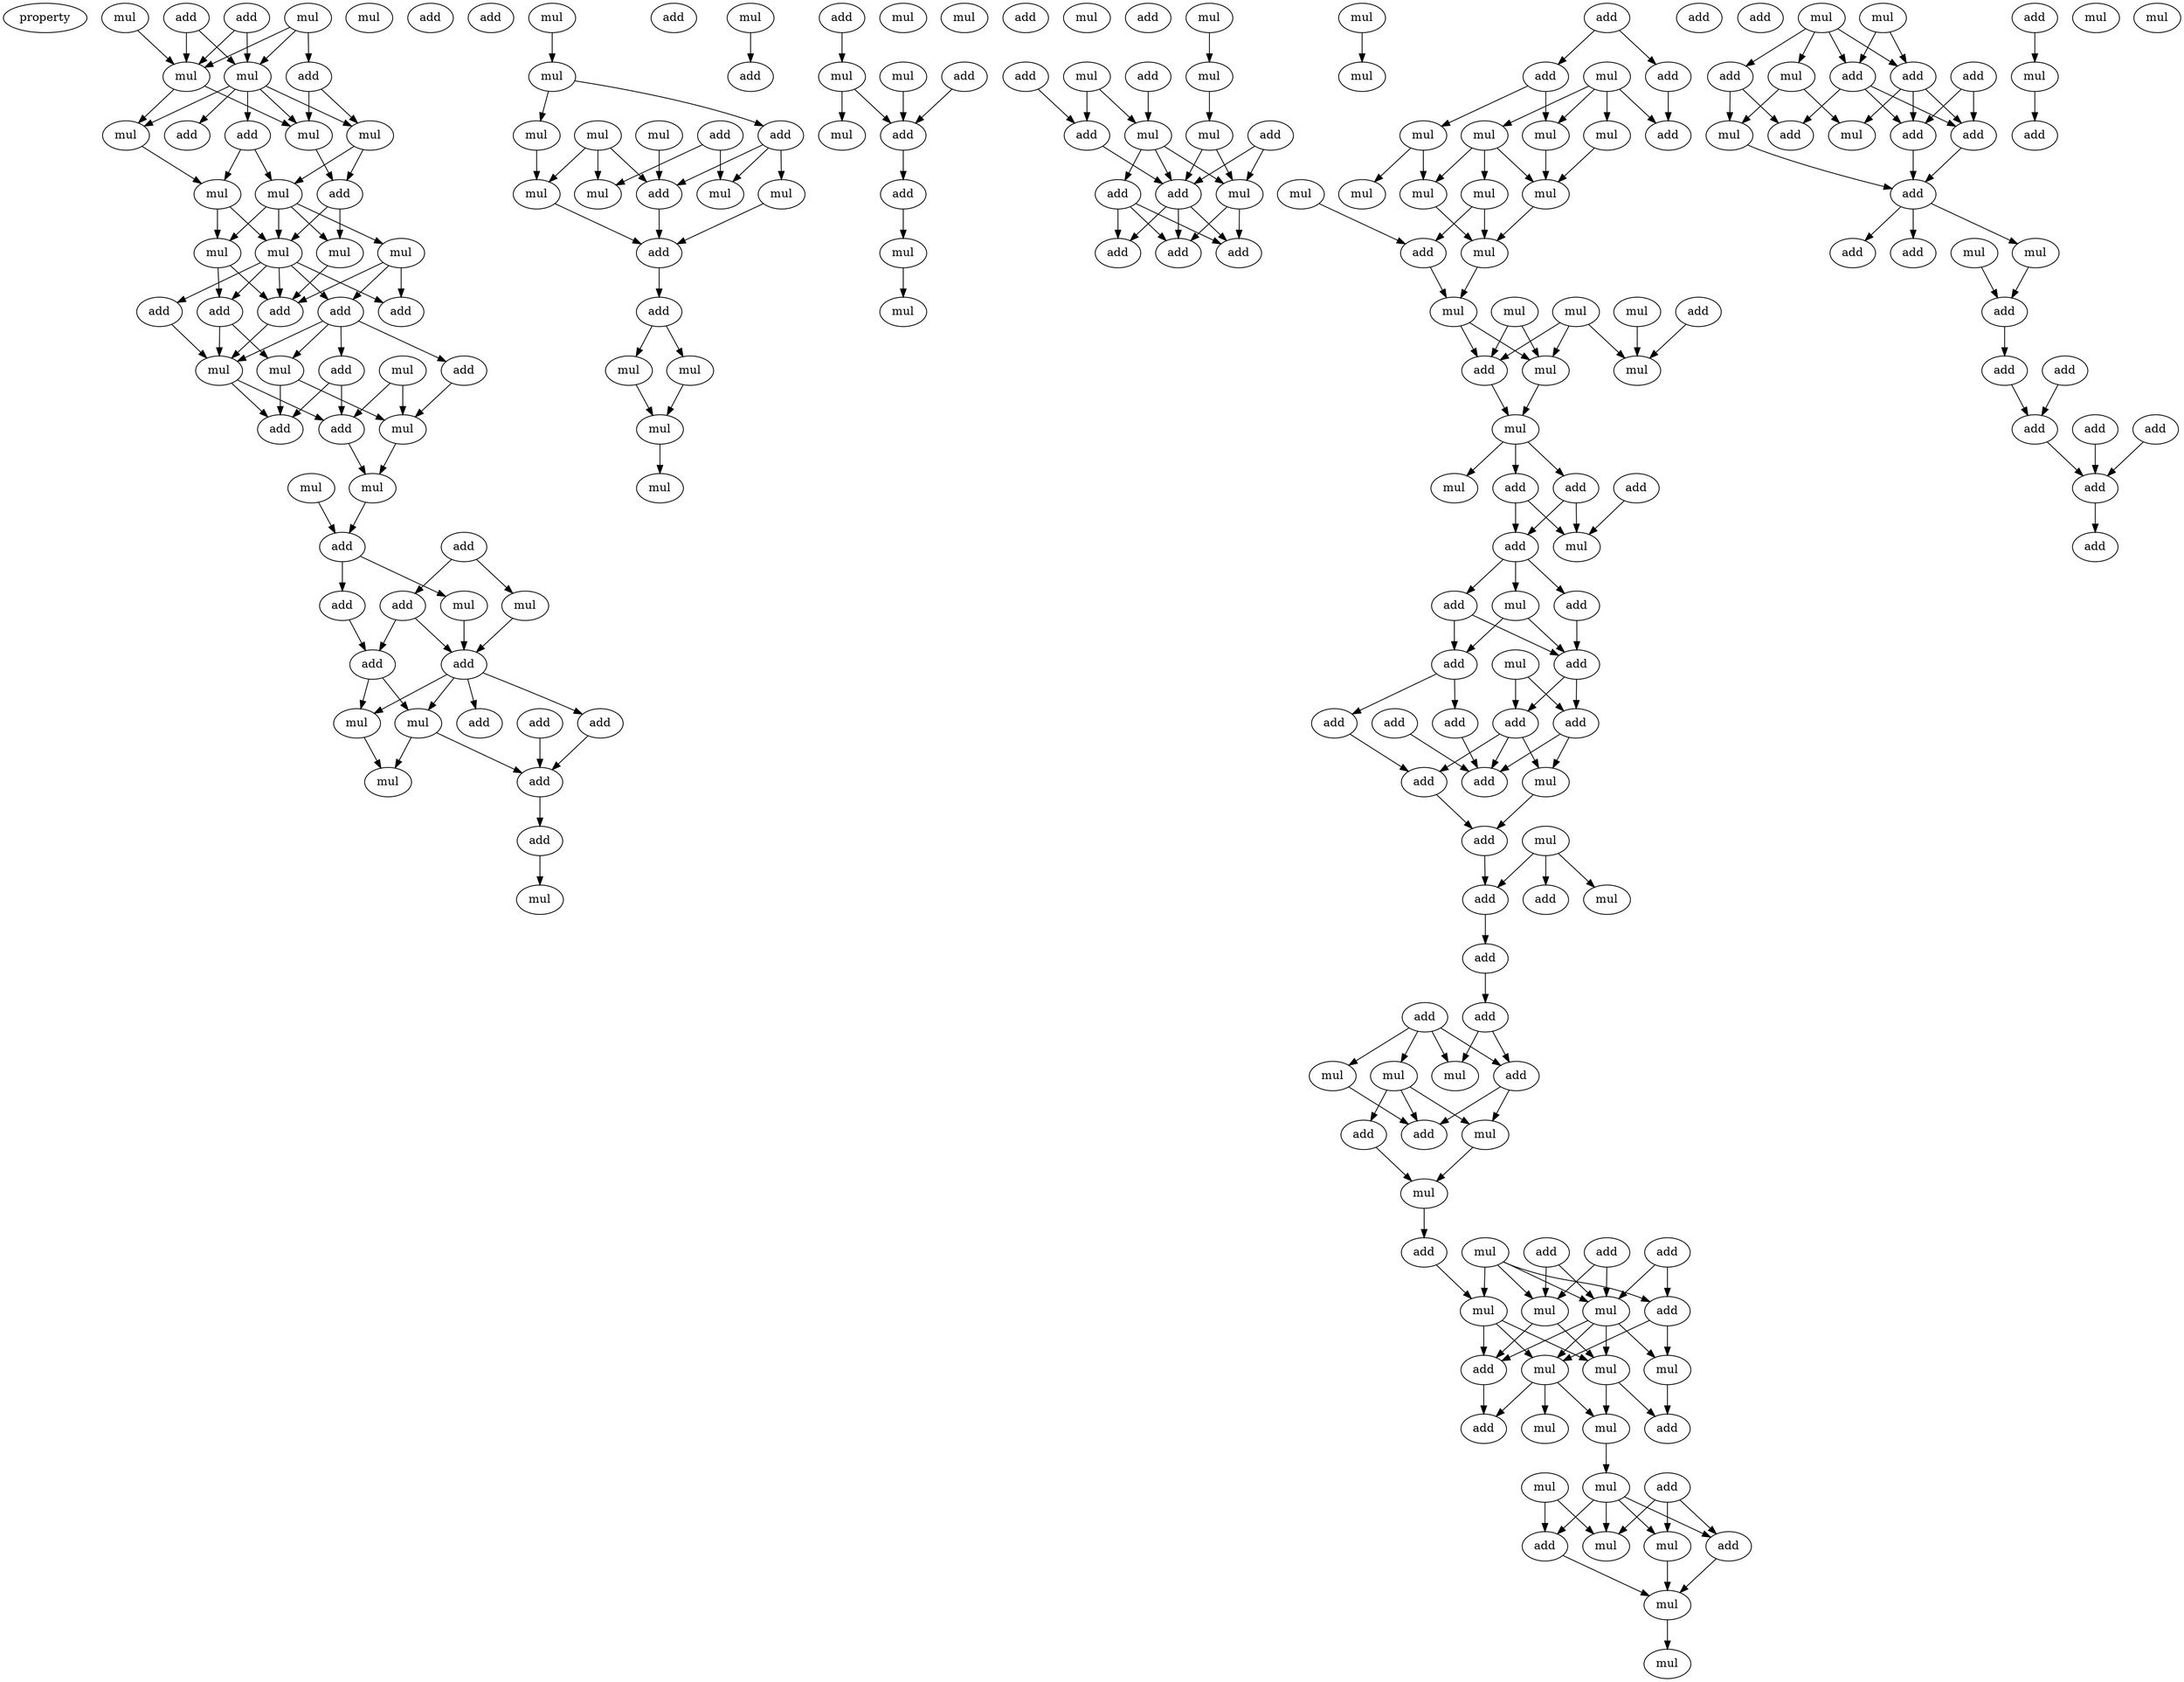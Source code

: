 digraph {
    node [fontcolor=black]
    property [mul=2,lf=1.5]
    0 [ label = add ];
    1 [ label = mul ];
    2 [ label = add ];
    3 [ label = mul ];
    4 [ label = mul ];
    5 [ label = mul ];
    6 [ label = add ];
    7 [ label = mul ];
    8 [ label = mul ];
    9 [ label = add ];
    10 [ label = mul ];
    11 [ label = add ];
    12 [ label = mul ];
    13 [ label = add ];
    14 [ label = mul ];
    15 [ label = mul ];
    16 [ label = mul ];
    17 [ label = mul ];
    18 [ label = mul ];
    19 [ label = mul ];
    20 [ label = add ];
    21 [ label = add ];
    22 [ label = add ];
    23 [ label = add ];
    24 [ label = add ];
    25 [ label = mul ];
    26 [ label = add ];
    27 [ label = add ];
    28 [ label = mul ];
    29 [ label = mul ];
    30 [ label = add ];
    31 [ label = add ];
    32 [ label = mul ];
    33 [ label = mul ];
    34 [ label = mul ];
    35 [ label = add ];
    36 [ label = add ];
    37 [ label = add ];
    38 [ label = add ];
    39 [ label = mul ];
    40 [ label = mul ];
    41 [ label = add ];
    42 [ label = add ];
    43 [ label = mul ];
    44 [ label = add ];
    45 [ label = mul ];
    46 [ label = add ];
    47 [ label = add ];
    48 [ label = add ];
    49 [ label = mul ];
    50 [ label = add ];
    51 [ label = add ];
    52 [ label = add ];
    53 [ label = mul ];
    54 [ label = mul ];
    55 [ label = mul ];
    56 [ label = mul ];
    57 [ label = add ];
    58 [ label = mul ];
    59 [ label = mul ];
    60 [ label = add ];
    61 [ label = mul ];
    62 [ label = add ];
    63 [ label = mul ];
    64 [ label = mul ];
    65 [ label = mul ];
    66 [ label = add ];
    67 [ label = add ];
    68 [ label = mul ];
    69 [ label = mul ];
    70 [ label = mul ];
    71 [ label = mul ];
    72 [ label = add ];
    73 [ label = mul ];
    74 [ label = add ];
    75 [ label = add ];
    76 [ label = mul ];
    77 [ label = mul ];
    78 [ label = add ];
    79 [ label = mul ];
    80 [ label = add ];
    81 [ label = mul ];
    82 [ label = add ];
    83 [ label = mul ];
    84 [ label = add ];
    85 [ label = mul ];
    86 [ label = mul ];
    87 [ label = mul ];
    88 [ label = add ];
    89 [ label = mul ];
    90 [ label = add ];
    91 [ label = mul ];
    92 [ label = mul ];
    93 [ label = add ];
    94 [ label = mul ];
    95 [ label = add ];
    96 [ label = mul ];
    97 [ label = add ];
    98 [ label = add ];
    99 [ label = add ];
    100 [ label = mul ];
    101 [ label = add ];
    102 [ label = add ];
    103 [ label = add ];
    104 [ label = mul ];
    105 [ label = mul ];
    106 [ label = add ];
    107 [ label = mul ];
    108 [ label = add ];
    109 [ label = add ];
    110 [ label = mul ];
    111 [ label = add ];
    112 [ label = mul ];
    113 [ label = mul ];
    114 [ label = mul ];
    115 [ label = mul ];
    116 [ label = mul ];
    117 [ label = mul ];
    118 [ label = mul ];
    119 [ label = mul ];
    120 [ label = add ];
    121 [ label = mul ];
    122 [ label = mul ];
    123 [ label = mul ];
    124 [ label = add ];
    125 [ label = mul ];
    126 [ label = mul ];
    127 [ label = mul ];
    128 [ label = mul ];
    129 [ label = add ];
    130 [ label = mul ];
    131 [ label = mul ];
    132 [ label = add ];
    133 [ label = add ];
    134 [ label = add ];
    135 [ label = add ];
    136 [ label = mul ];
    137 [ label = add ];
    138 [ label = add ];
    139 [ label = add ];
    140 [ label = mul ];
    141 [ label = add ];
    142 [ label = mul ];
    143 [ label = add ];
    144 [ label = add ];
    145 [ label = add ];
    146 [ label = add ];
    147 [ label = add ];
    148 [ label = add ];
    149 [ label = add ];
    150 [ label = add ];
    151 [ label = mul ];
    152 [ label = add ];
    153 [ label = mul ];
    154 [ label = mul ];
    155 [ label = add ];
    156 [ label = add ];
    157 [ label = add ];
    158 [ label = add ];
    159 [ label = add ];
    160 [ label = add ];
    161 [ label = mul ];
    162 [ label = mul ];
    163 [ label = mul ];
    164 [ label = add ];
    165 [ label = mul ];
    166 [ label = add ];
    167 [ label = mul ];
    168 [ label = add ];
    169 [ label = mul ];
    170 [ label = add ];
    171 [ label = add ];
    172 [ label = add ];
    173 [ label = add ];
    174 [ label = mul ];
    175 [ label = mul ];
    176 [ label = mul ];
    177 [ label = add ];
    178 [ label = mul ];
    179 [ label = mul ];
    180 [ label = mul ];
    181 [ label = mul ];
    182 [ label = add ];
    183 [ label = add ];
    184 [ label = mul ];
    185 [ label = add ];
    186 [ label = add ];
    187 [ label = mul ];
    188 [ label = mul ];
    189 [ label = add ];
    190 [ label = add ];
    191 [ label = mul ];
    192 [ label = mul ];
    193 [ label = mul ];
    194 [ label = mul ];
    195 [ label = mul ];
    196 [ label = mul ];
    197 [ label = mul ];
    198 [ label = add ];
    199 [ label = add ];
    200 [ label = add ];
    201 [ label = add ];
    202 [ label = add ];
    203 [ label = mul ];
    204 [ label = mul ];
    205 [ label = add ];
    206 [ label = add ];
    207 [ label = add ];
    208 [ label = add ];
    209 [ label = add ];
    210 [ label = mul ];
    211 [ label = mul ];
    212 [ label = add ];
    213 [ label = add ];
    214 [ label = add ];
    215 [ label = add ];
    216 [ label = add ];
    217 [ label = add ];
    218 [ label = add ];
    219 [ label = add ];
    220 [ label = mul ];
    221 [ label = add ];
    222 [ label = mul ];
    223 [ label = mul ];
    224 [ label = add ];
    0 -> 5 [ name = 0 ];
    0 -> 7 [ name = 1 ];
    1 -> 5 [ name = 2 ];
    1 -> 6 [ name = 3 ];
    1 -> 7 [ name = 4 ];
    2 -> 5 [ name = 5 ];
    2 -> 7 [ name = 6 ];
    4 -> 7 [ name = 7 ];
    5 -> 8 [ name = 8 ];
    5 -> 9 [ name = 9 ];
    5 -> 10 [ name = 10 ];
    5 -> 11 [ name = 11 ];
    5 -> 12 [ name = 12 ];
    6 -> 8 [ name = 13 ];
    6 -> 10 [ name = 14 ];
    7 -> 8 [ name = 15 ];
    7 -> 12 [ name = 16 ];
    8 -> 13 [ name = 17 ];
    10 -> 13 [ name = 18 ];
    10 -> 15 [ name = 19 ];
    11 -> 14 [ name = 20 ];
    11 -> 15 [ name = 21 ];
    12 -> 14 [ name = 22 ];
    13 -> 16 [ name = 23 ];
    13 -> 17 [ name = 24 ];
    14 -> 17 [ name = 25 ];
    14 -> 19 [ name = 26 ];
    15 -> 16 [ name = 27 ];
    15 -> 17 [ name = 28 ];
    15 -> 18 [ name = 29 ];
    15 -> 19 [ name = 30 ];
    16 -> 24 [ name = 31 ];
    17 -> 20 [ name = 32 ];
    17 -> 21 [ name = 33 ];
    17 -> 22 [ name = 34 ];
    17 -> 23 [ name = 35 ];
    17 -> 24 [ name = 36 ];
    18 -> 20 [ name = 37 ];
    18 -> 22 [ name = 38 ];
    18 -> 24 [ name = 39 ];
    19 -> 23 [ name = 40 ];
    19 -> 24 [ name = 41 ];
    21 -> 25 [ name = 42 ];
    22 -> 25 [ name = 43 ];
    22 -> 26 [ name = 44 ];
    22 -> 27 [ name = 45 ];
    22 -> 29 [ name = 46 ];
    23 -> 25 [ name = 47 ];
    23 -> 29 [ name = 48 ];
    24 -> 25 [ name = 49 ];
    25 -> 30 [ name = 50 ];
    25 -> 31 [ name = 51 ];
    26 -> 32 [ name = 52 ];
    27 -> 30 [ name = 53 ];
    27 -> 31 [ name = 54 ];
    28 -> 31 [ name = 55 ];
    28 -> 32 [ name = 56 ];
    29 -> 30 [ name = 57 ];
    29 -> 32 [ name = 58 ];
    31 -> 34 [ name = 59 ];
    32 -> 34 [ name = 60 ];
    33 -> 35 [ name = 61 ];
    34 -> 35 [ name = 62 ];
    35 -> 38 [ name = 63 ];
    35 -> 39 [ name = 64 ];
    36 -> 37 [ name = 65 ];
    36 -> 40 [ name = 66 ];
    37 -> 41 [ name = 67 ];
    37 -> 42 [ name = 68 ];
    38 -> 42 [ name = 69 ];
    39 -> 41 [ name = 70 ];
    40 -> 41 [ name = 71 ];
    41 -> 43 [ name = 72 ];
    41 -> 44 [ name = 73 ];
    41 -> 45 [ name = 74 ];
    41 -> 47 [ name = 75 ];
    42 -> 43 [ name = 76 ];
    42 -> 45 [ name = 77 ];
    43 -> 48 [ name = 78 ];
    43 -> 49 [ name = 79 ];
    44 -> 48 [ name = 80 ];
    45 -> 49 [ name = 81 ];
    46 -> 48 [ name = 82 ];
    48 -> 50 [ name = 83 ];
    50 -> 53 [ name = 84 ];
    54 -> 55 [ name = 85 ];
    55 -> 57 [ name = 86 ];
    55 -> 59 [ name = 87 ];
    56 -> 62 [ name = 88 ];
    57 -> 62 [ name = 89 ];
    57 -> 63 [ name = 90 ];
    57 -> 64 [ name = 91 ];
    58 -> 61 [ name = 92 ];
    58 -> 62 [ name = 93 ];
    58 -> 65 [ name = 94 ];
    59 -> 65 [ name = 95 ];
    60 -> 61 [ name = 96 ];
    60 -> 63 [ name = 97 ];
    62 -> 66 [ name = 98 ];
    64 -> 66 [ name = 99 ];
    65 -> 66 [ name = 100 ];
    66 -> 67 [ name = 101 ];
    67 -> 68 [ name = 102 ];
    67 -> 69 [ name = 103 ];
    68 -> 70 [ name = 104 ];
    69 -> 70 [ name = 105 ];
    70 -> 71 [ name = 106 ];
    73 -> 74 [ name = 107 ];
    75 -> 77 [ name = 108 ];
    76 -> 80 [ name = 109 ];
    77 -> 79 [ name = 110 ];
    77 -> 80 [ name = 111 ];
    78 -> 80 [ name = 112 ];
    80 -> 82 [ name = 113 ];
    82 -> 85 [ name = 114 ];
    85 -> 87 [ name = 115 ];
    89 -> 92 [ name = 116 ];
    90 -> 94 [ name = 117 ];
    91 -> 94 [ name = 118 ];
    91 -> 95 [ name = 119 ];
    92 -> 96 [ name = 120 ];
    93 -> 95 [ name = 121 ];
    94 -> 98 [ name = 122 ];
    94 -> 99 [ name = 123 ];
    94 -> 100 [ name = 124 ];
    95 -> 99 [ name = 125 ];
    96 -> 99 [ name = 126 ];
    96 -> 100 [ name = 127 ];
    97 -> 99 [ name = 128 ];
    97 -> 100 [ name = 129 ];
    98 -> 101 [ name = 130 ];
    98 -> 102 [ name = 131 ];
    98 -> 103 [ name = 132 ];
    99 -> 101 [ name = 133 ];
    99 -> 102 [ name = 134 ];
    99 -> 103 [ name = 135 ];
    100 -> 101 [ name = 136 ];
    100 -> 103 [ name = 137 ];
    104 -> 105 [ name = 138 ];
    106 -> 108 [ name = 139 ];
    106 -> 109 [ name = 140 ];
    107 -> 111 [ name = 141 ];
    107 -> 112 [ name = 142 ];
    107 -> 113 [ name = 143 ];
    107 -> 114 [ name = 144 ];
    108 -> 111 [ name = 145 ];
    109 -> 110 [ name = 146 ];
    109 -> 112 [ name = 147 ];
    110 -> 116 [ name = 148 ];
    110 -> 118 [ name = 149 ];
    112 -> 115 [ name = 150 ];
    113 -> 115 [ name = 151 ];
    113 -> 116 [ name = 152 ];
    113 -> 117 [ name = 153 ];
    114 -> 115 [ name = 154 ];
    115 -> 121 [ name = 155 ];
    116 -> 121 [ name = 156 ];
    117 -> 120 [ name = 157 ];
    117 -> 121 [ name = 158 ];
    119 -> 120 [ name = 159 ];
    120 -> 123 [ name = 160 ];
    121 -> 123 [ name = 161 ];
    122 -> 127 [ name = 162 ];
    122 -> 128 [ name = 163 ];
    122 -> 129 [ name = 164 ];
    123 -> 127 [ name = 165 ];
    123 -> 129 [ name = 166 ];
    124 -> 128 [ name = 167 ];
    125 -> 128 [ name = 168 ];
    126 -> 127 [ name = 169 ];
    126 -> 129 [ name = 170 ];
    127 -> 130 [ name = 171 ];
    129 -> 130 [ name = 172 ];
    130 -> 131 [ name = 173 ];
    130 -> 132 [ name = 174 ];
    130 -> 134 [ name = 175 ];
    132 -> 135 [ name = 176 ];
    132 -> 136 [ name = 177 ];
    133 -> 136 [ name = 178 ];
    134 -> 135 [ name = 179 ];
    134 -> 136 [ name = 180 ];
    135 -> 137 [ name = 181 ];
    135 -> 138 [ name = 182 ];
    135 -> 140 [ name = 183 ];
    137 -> 141 [ name = 184 ];
    138 -> 141 [ name = 185 ];
    138 -> 143 [ name = 186 ];
    140 -> 141 [ name = 187 ];
    140 -> 143 [ name = 188 ];
    141 -> 146 [ name = 189 ];
    141 -> 147 [ name = 190 ];
    142 -> 146 [ name = 191 ];
    142 -> 147 [ name = 192 ];
    143 -> 145 [ name = 193 ];
    143 -> 148 [ name = 194 ];
    144 -> 150 [ name = 195 ];
    145 -> 150 [ name = 196 ];
    146 -> 149 [ name = 197 ];
    146 -> 150 [ name = 198 ];
    146 -> 151 [ name = 199 ];
    147 -> 150 [ name = 200 ];
    147 -> 151 [ name = 201 ];
    148 -> 149 [ name = 202 ];
    149 -> 152 [ name = 203 ];
    151 -> 152 [ name = 204 ];
    152 -> 156 [ name = 205 ];
    153 -> 154 [ name = 206 ];
    153 -> 155 [ name = 207 ];
    153 -> 156 [ name = 208 ];
    156 -> 157 [ name = 209 ];
    157 -> 158 [ name = 210 ];
    158 -> 160 [ name = 211 ];
    158 -> 162 [ name = 212 ];
    159 -> 160 [ name = 213 ];
    159 -> 161 [ name = 214 ];
    159 -> 162 [ name = 215 ];
    159 -> 163 [ name = 216 ];
    160 -> 164 [ name = 217 ];
    160 -> 165 [ name = 218 ];
    161 -> 164 [ name = 219 ];
    161 -> 165 [ name = 220 ];
    161 -> 166 [ name = 221 ];
    163 -> 164 [ name = 222 ];
    165 -> 167 [ name = 223 ];
    166 -> 167 [ name = 224 ];
    167 -> 170 [ name = 225 ];
    168 -> 174 [ name = 226 ];
    168 -> 176 [ name = 227 ];
    169 -> 173 [ name = 228 ];
    169 -> 174 [ name = 229 ];
    169 -> 175 [ name = 230 ];
    169 -> 176 [ name = 231 ];
    170 -> 175 [ name = 232 ];
    171 -> 173 [ name = 233 ];
    171 -> 176 [ name = 234 ];
    172 -> 174 [ name = 235 ];
    172 -> 176 [ name = 236 ];
    173 -> 178 [ name = 237 ];
    173 -> 180 [ name = 238 ];
    174 -> 177 [ name = 239 ];
    174 -> 179 [ name = 240 ];
    175 -> 177 [ name = 241 ];
    175 -> 179 [ name = 242 ];
    175 -> 180 [ name = 243 ];
    176 -> 177 [ name = 244 ];
    176 -> 178 [ name = 245 ];
    176 -> 179 [ name = 246 ];
    176 -> 180 [ name = 247 ];
    177 -> 182 [ name = 248 ];
    178 -> 185 [ name = 249 ];
    179 -> 181 [ name = 250 ];
    179 -> 185 [ name = 251 ];
    180 -> 181 [ name = 252 ];
    180 -> 182 [ name = 253 ];
    180 -> 184 [ name = 254 ];
    181 -> 187 [ name = 255 ];
    186 -> 189 [ name = 256 ];
    186 -> 191 [ name = 257 ];
    186 -> 192 [ name = 258 ];
    187 -> 189 [ name = 259 ];
    187 -> 190 [ name = 260 ];
    187 -> 191 [ name = 261 ];
    187 -> 192 [ name = 262 ];
    188 -> 190 [ name = 263 ];
    188 -> 192 [ name = 264 ];
    189 -> 193 [ name = 265 ];
    190 -> 193 [ name = 266 ];
    191 -> 193 [ name = 267 ];
    193 -> 196 [ name = 268 ];
    194 -> 197 [ name = 269 ];
    194 -> 199 [ name = 270 ];
    194 -> 200 [ name = 271 ];
    194 -> 201 [ name = 272 ];
    195 -> 199 [ name = 273 ];
    195 -> 200 [ name = 274 ];
    197 -> 203 [ name = 275 ];
    197 -> 204 [ name = 276 ];
    198 -> 202 [ name = 277 ];
    198 -> 206 [ name = 278 ];
    199 -> 202 [ name = 279 ];
    199 -> 204 [ name = 280 ];
    199 -> 206 [ name = 281 ];
    200 -> 202 [ name = 282 ];
    200 -> 205 [ name = 283 ];
    200 -> 206 [ name = 284 ];
    201 -> 203 [ name = 285 ];
    201 -> 205 [ name = 286 ];
    202 -> 207 [ name = 287 ];
    203 -> 207 [ name = 288 ];
    206 -> 207 [ name = 289 ];
    207 -> 208 [ name = 290 ];
    207 -> 209 [ name = 291 ];
    207 -> 211 [ name = 292 ];
    210 -> 212 [ name = 293 ];
    211 -> 212 [ name = 294 ];
    212 -> 213 [ name = 295 ];
    213 -> 215 [ name = 296 ];
    214 -> 215 [ name = 297 ];
    215 -> 218 [ name = 298 ];
    216 -> 218 [ name = 299 ];
    217 -> 218 [ name = 300 ];
    218 -> 221 [ name = 301 ];
    219 -> 222 [ name = 302 ];
    222 -> 224 [ name = 303 ];
}
